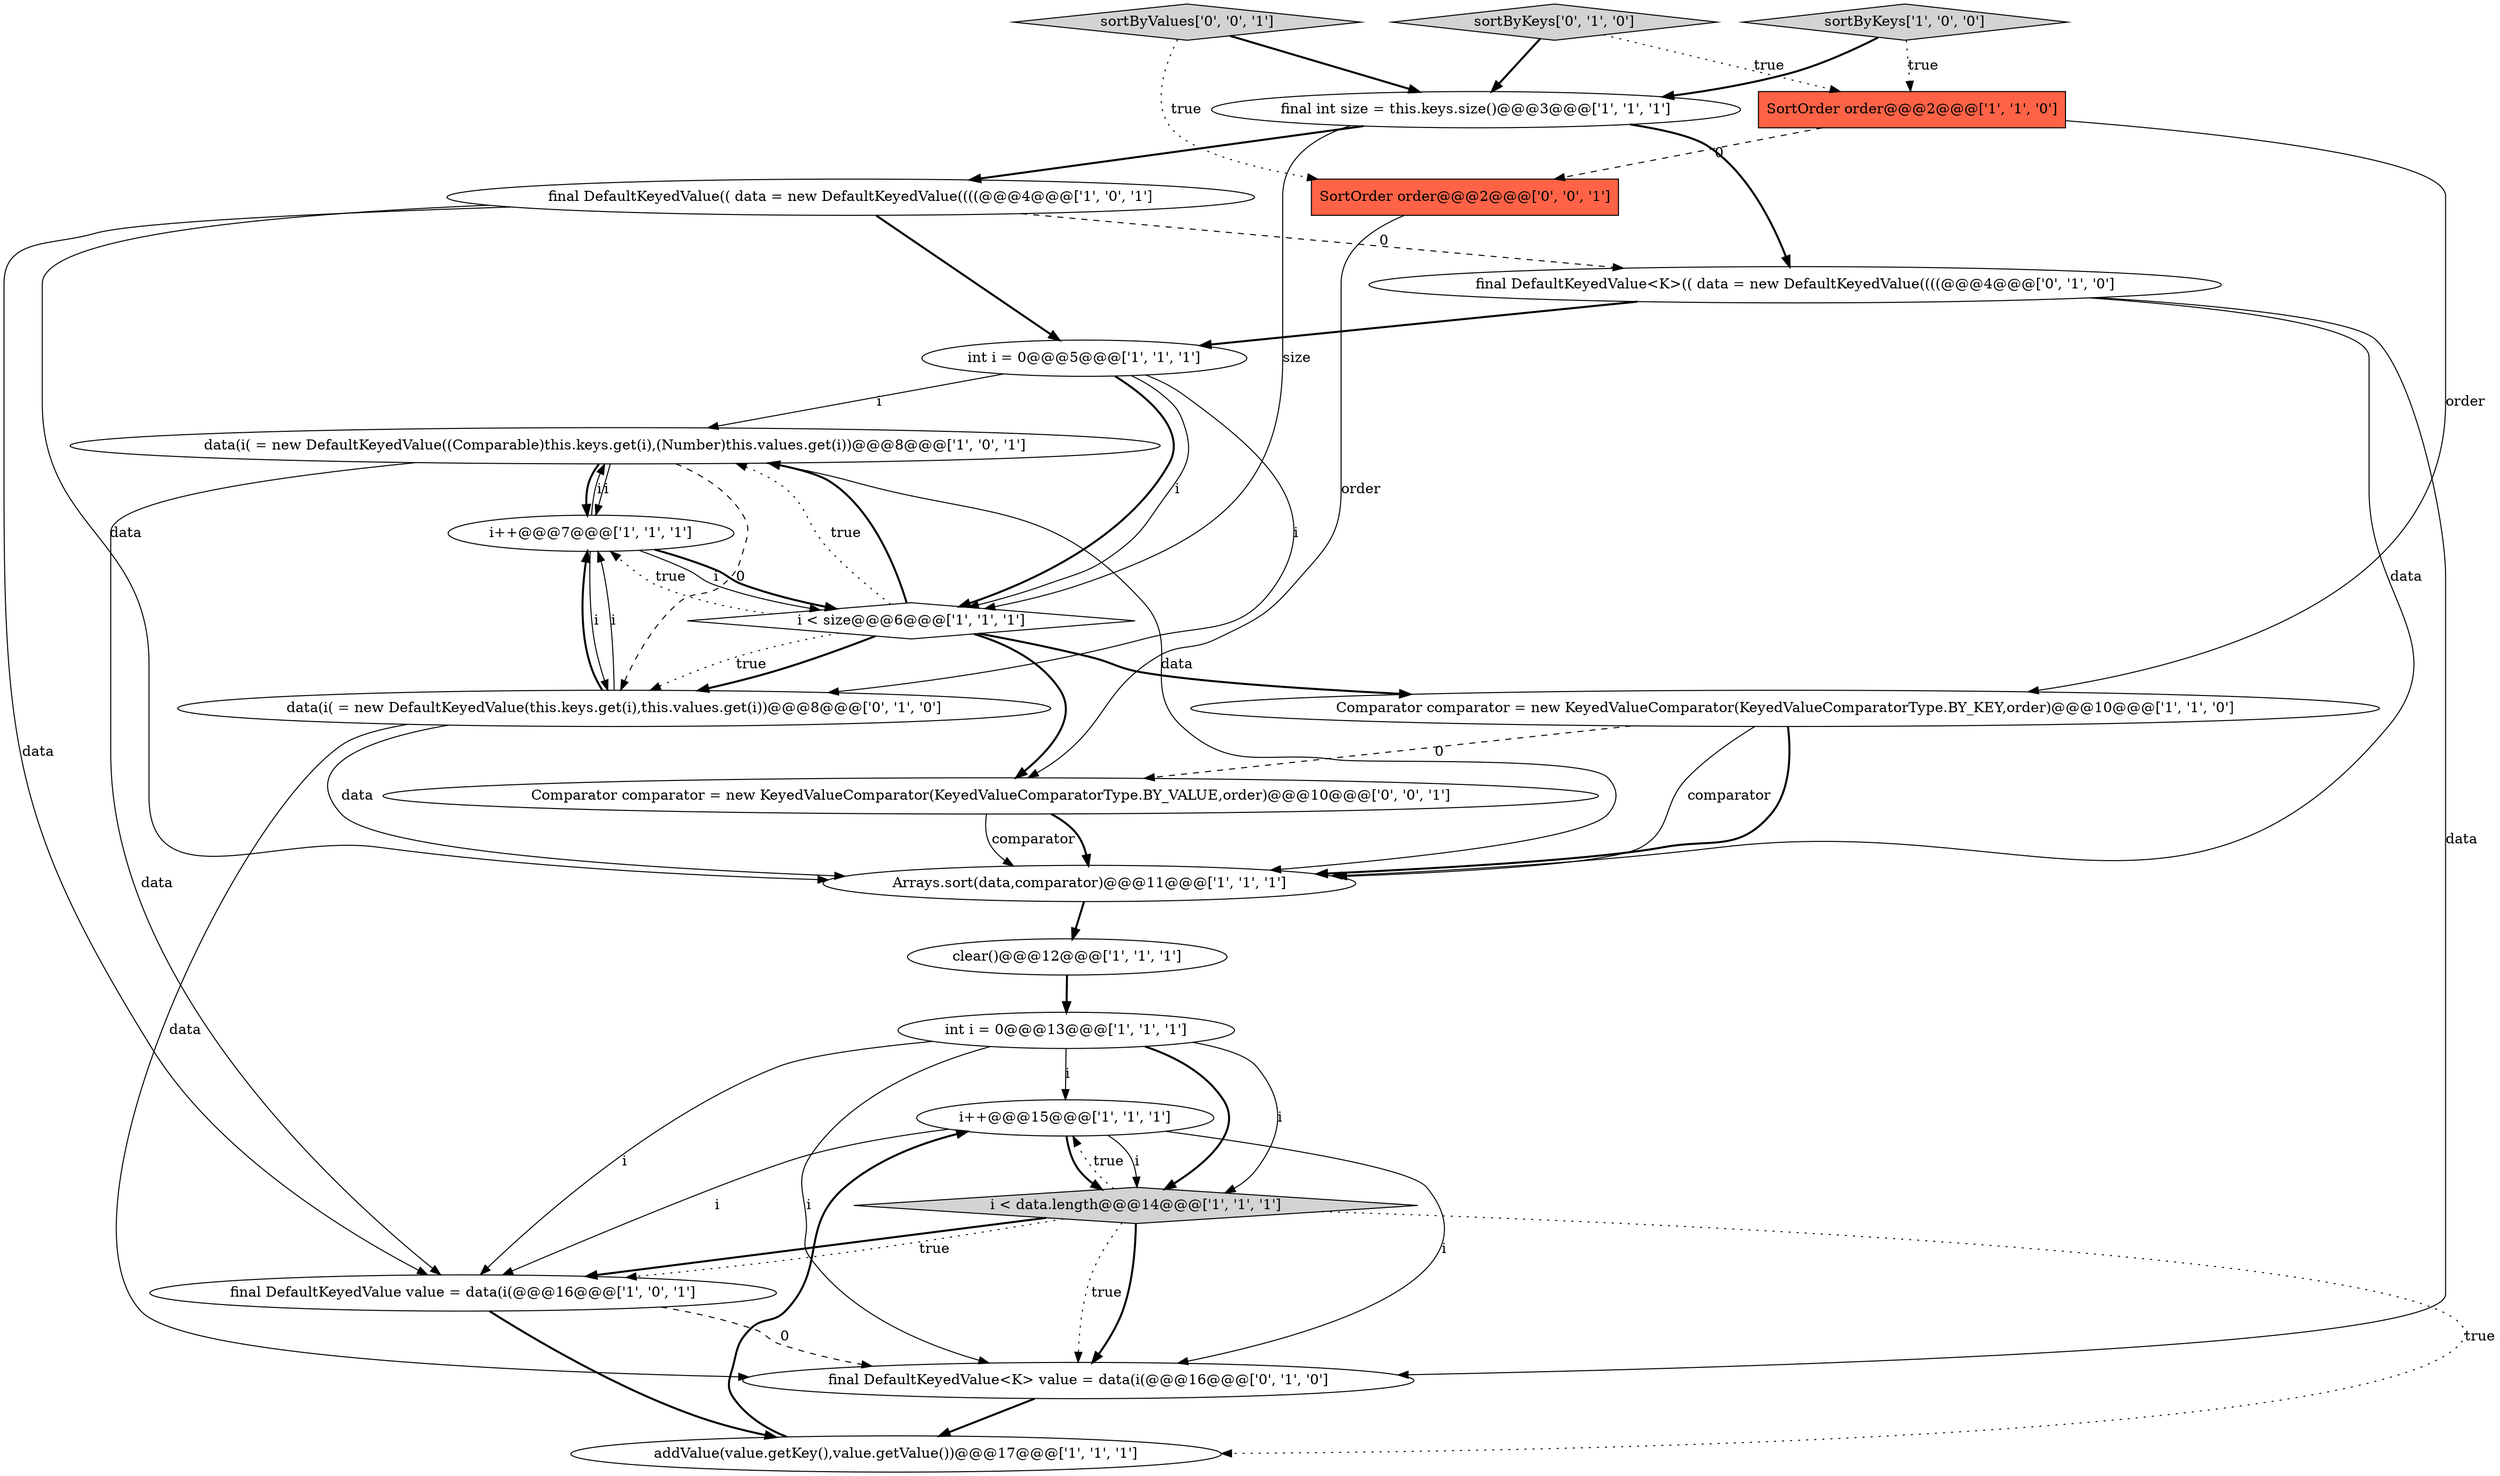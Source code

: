 digraph {
12 [style = filled, label = "i++@@@15@@@['1', '1', '1']", fillcolor = white, shape = ellipse image = "AAA0AAABBB1BBB"];
0 [style = filled, label = "SortOrder order@@@2@@@['1', '1', '0']", fillcolor = tomato, shape = box image = "AAA0AAABBB1BBB"];
19 [style = filled, label = "final DefaultKeyedValue<K> value = data(i(@@@16@@@['0', '1', '0']", fillcolor = white, shape = ellipse image = "AAA1AAABBB2BBB"];
8 [style = filled, label = "addValue(value.getKey(),value.getValue())@@@17@@@['1', '1', '1']", fillcolor = white, shape = ellipse image = "AAA0AAABBB1BBB"];
5 [style = filled, label = "clear()@@@12@@@['1', '1', '1']", fillcolor = white, shape = ellipse image = "AAA0AAABBB1BBB"];
16 [style = filled, label = "sortByKeys['0', '1', '0']", fillcolor = lightgray, shape = diamond image = "AAA0AAABBB2BBB"];
17 [style = filled, label = "final DefaultKeyedValue<K>(( data = new DefaultKeyedValue((((@@@4@@@['0', '1', '0']", fillcolor = white, shape = ellipse image = "AAA1AAABBB2BBB"];
13 [style = filled, label = "Arrays.sort(data,comparator)@@@11@@@['1', '1', '1']", fillcolor = white, shape = ellipse image = "AAA0AAABBB1BBB"];
3 [style = filled, label = "final DefaultKeyedValue value = data(i(@@@16@@@['1', '0', '1']", fillcolor = white, shape = ellipse image = "AAA0AAABBB1BBB"];
22 [style = filled, label = "sortByValues['0', '0', '1']", fillcolor = lightgray, shape = diamond image = "AAA0AAABBB3BBB"];
4 [style = filled, label = "int i = 0@@@5@@@['1', '1', '1']", fillcolor = white, shape = ellipse image = "AAA0AAABBB1BBB"];
7 [style = filled, label = "Comparator comparator = new KeyedValueComparator(KeyedValueComparatorType.BY_KEY,order)@@@10@@@['1', '1', '0']", fillcolor = white, shape = ellipse image = "AAA0AAABBB1BBB"];
2 [style = filled, label = "int i = 0@@@13@@@['1', '1', '1']", fillcolor = white, shape = ellipse image = "AAA0AAABBB1BBB"];
21 [style = filled, label = "Comparator comparator = new KeyedValueComparator(KeyedValueComparatorType.BY_VALUE,order)@@@10@@@['0', '0', '1']", fillcolor = white, shape = ellipse image = "AAA0AAABBB3BBB"];
20 [style = filled, label = "SortOrder order@@@2@@@['0', '0', '1']", fillcolor = tomato, shape = box image = "AAA0AAABBB3BBB"];
10 [style = filled, label = "sortByKeys['1', '0', '0']", fillcolor = lightgray, shape = diamond image = "AAA0AAABBB1BBB"];
6 [style = filled, label = "i < data.length@@@14@@@['1', '1', '1']", fillcolor = lightgray, shape = diamond image = "AAA0AAABBB1BBB"];
15 [style = filled, label = "final DefaultKeyedValue(( data = new DefaultKeyedValue((((@@@4@@@['1', '0', '1']", fillcolor = white, shape = ellipse image = "AAA0AAABBB1BBB"];
11 [style = filled, label = "data(i( = new DefaultKeyedValue((Comparable)this.keys.get(i),(Number)this.values.get(i))@@@8@@@['1', '0', '1']", fillcolor = white, shape = ellipse image = "AAA0AAABBB1BBB"];
14 [style = filled, label = "i < size@@@6@@@['1', '1', '1']", fillcolor = white, shape = diamond image = "AAA0AAABBB1BBB"];
1 [style = filled, label = "i++@@@7@@@['1', '1', '1']", fillcolor = white, shape = ellipse image = "AAA0AAABBB1BBB"];
18 [style = filled, label = "data(i( = new DefaultKeyedValue(this.keys.get(i),this.values.get(i))@@@8@@@['0', '1', '0']", fillcolor = white, shape = ellipse image = "AAA1AAABBB2BBB"];
9 [style = filled, label = "final int size = this.keys.size()@@@3@@@['1', '1', '1']", fillcolor = white, shape = ellipse image = "AAA0AAABBB1BBB"];
12->19 [style = solid, label="i"];
5->2 [style = bold, label=""];
3->19 [style = dashed, label="0"];
1->11 [style = solid, label="i"];
15->17 [style = dashed, label="0"];
14->7 [style = bold, label=""];
13->5 [style = bold, label=""];
21->13 [style = solid, label="comparator"];
8->12 [style = bold, label=""];
1->18 [style = solid, label="i"];
14->18 [style = bold, label=""];
14->18 [style = dotted, label="true"];
4->18 [style = solid, label="i"];
14->1 [style = dotted, label="true"];
15->3 [style = solid, label="data"];
18->13 [style = solid, label="data"];
18->1 [style = solid, label="i"];
10->9 [style = bold, label=""];
14->21 [style = bold, label=""];
6->19 [style = dotted, label="true"];
19->8 [style = bold, label=""];
15->4 [style = bold, label=""];
22->20 [style = dotted, label="true"];
0->7 [style = solid, label="order"];
11->1 [style = solid, label="i"];
20->21 [style = solid, label="order"];
9->15 [style = bold, label=""];
11->1 [style = bold, label=""];
10->0 [style = dotted, label="true"];
6->19 [style = bold, label=""];
14->11 [style = bold, label=""];
1->14 [style = bold, label=""];
22->9 [style = bold, label=""];
0->20 [style = dashed, label="0"];
11->3 [style = solid, label="data"];
4->11 [style = solid, label="i"];
7->13 [style = solid, label="comparator"];
9->14 [style = solid, label="size"];
7->13 [style = bold, label=""];
17->4 [style = bold, label=""];
11->13 [style = solid, label="data"];
6->8 [style = dotted, label="true"];
7->21 [style = dashed, label="0"];
18->19 [style = solid, label="data"];
2->6 [style = solid, label="i"];
16->0 [style = dotted, label="true"];
9->17 [style = bold, label=""];
12->3 [style = solid, label="i"];
6->3 [style = bold, label=""];
3->8 [style = bold, label=""];
12->6 [style = solid, label="i"];
2->3 [style = solid, label="i"];
11->18 [style = dashed, label="0"];
6->3 [style = dotted, label="true"];
4->14 [style = bold, label=""];
2->6 [style = bold, label=""];
15->13 [style = solid, label="data"];
18->1 [style = bold, label=""];
1->14 [style = solid, label="i"];
17->13 [style = solid, label="data"];
6->12 [style = dotted, label="true"];
14->11 [style = dotted, label="true"];
17->19 [style = solid, label="data"];
4->14 [style = solid, label="i"];
2->19 [style = solid, label="i"];
2->12 [style = solid, label="i"];
12->6 [style = bold, label=""];
21->13 [style = bold, label=""];
16->9 [style = bold, label=""];
}
